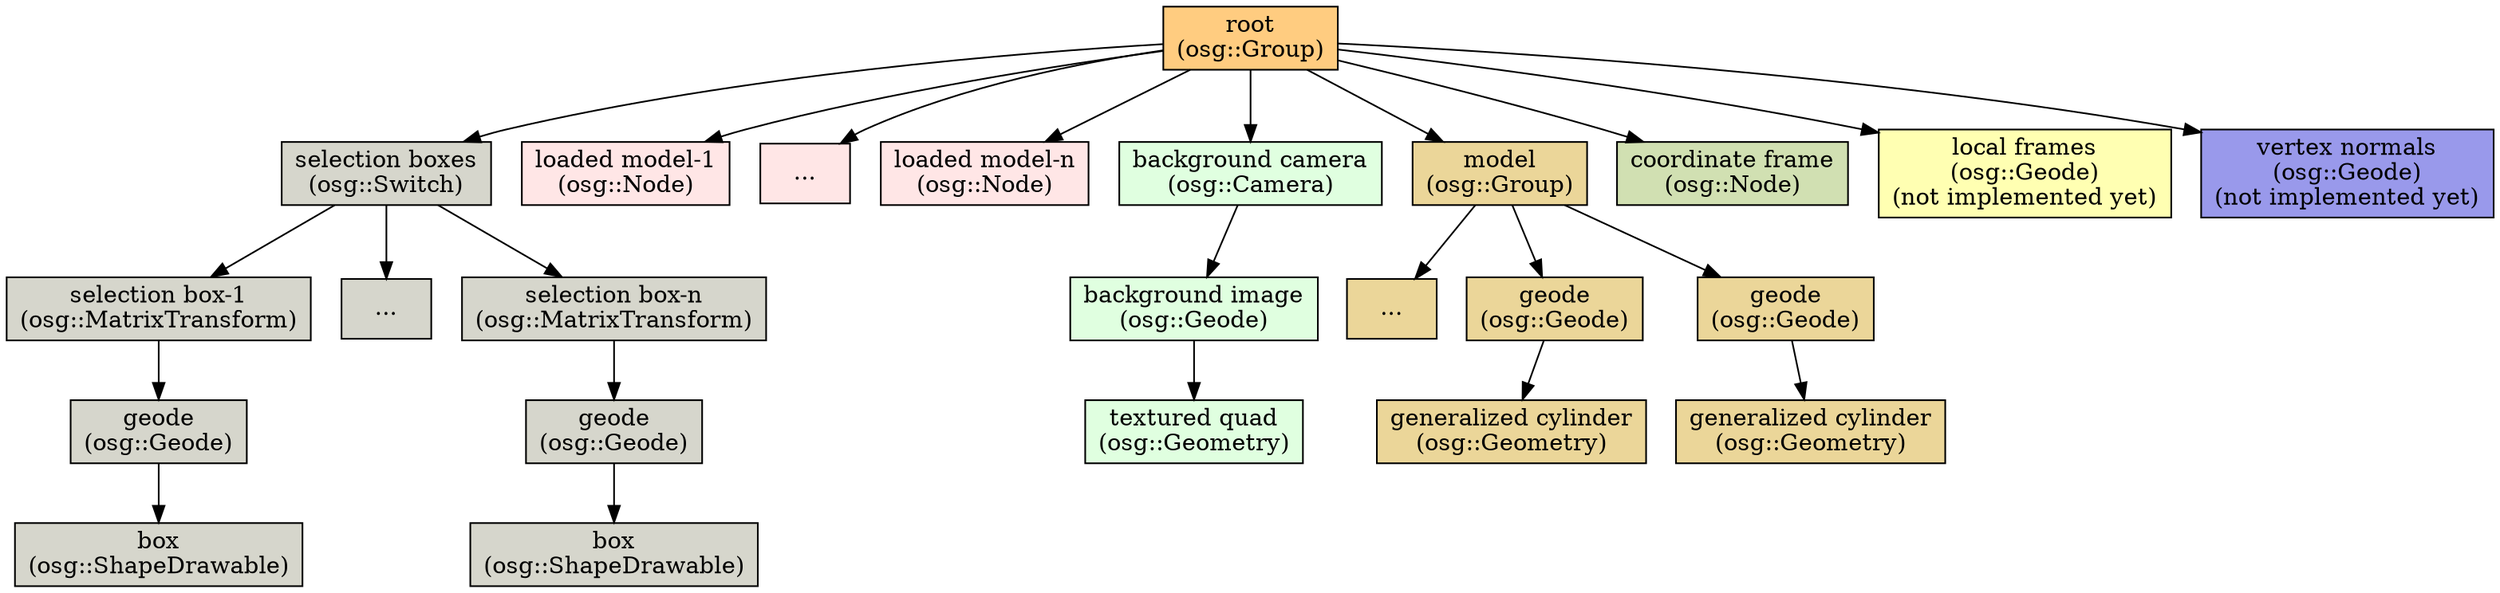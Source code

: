 digraph G 
{
	1 [label = "root\n(osg::Group)", shape = rectangle, style = filled, fillcolor = "#FFCC80"]
	2 [label = "selection boxes\n(osg::Switch)", shape = rectangle, style = filled, fillcolor = "#D6D6CC"]
	3 [label = "loaded model-1\n(osg::Node)", shape = rectangle, style = filled, fillcolor = "#FFE6E6"]
	3.1 [label = "...", shape = rectangle, style = filled, fillcolor = "#FFE6E6"]
	3.2 [label = "loaded model-n\n(osg::Node)", shape = rectangle, style = filled, fillcolor = "#FFE6E6"]
	4 [label = "background camera\n(osg::Camera)", shape = rectangle, style = filled, fillcolor = "#E0FFE0"]
	5 [label = "model\n(osg::Group)", shape = rectangle, style = filled, fillcolor = "#EBD699"]
	6 [label = "coordinate frame\n(osg::Node)", shape = rectangle, style = filled, fillcolor = "#D1E0B2"]
	7 [label = "local frames\n(osg::Geode)\n(not implemented yet)", shape = rectangle, style = filled, fillcolor = "#FFFFB2"]
	8 [label = "vertex normals\n(osg::Geode)\n(not implemented yet)", shape = rectangle, style = filled, fillcolor = "#9999EB"]

	9  [label = "selection box-1\n(osg::MatrixTransform)", shape = rectangle, style = filled, fillcolor = "#D6D6CC"]
	10 [label = "...", shape = rectangle, style = filled, fillcolor = "#D6D6CC"]
	11 [label = "selection box-n\n(osg::MatrixTransform)", shape = rectangle, style = filled, fillcolor = "#D6D6CC"]
	12 [label = "geode\n(osg::Geode)", shape = rectangle, style = filled, fillcolor = "#D6D6CC"]
	13 [label = "box\n(osg::ShapeDrawable)", shape = rectangle, style = filled, fillcolor = "#D6D6CC"]
	12.1 [label = "geode\n(osg::Geode)", shape = rectangle, style = filled, fillcolor = "#D6D6CC"]
	13.1 [label = "box\n(osg::ShapeDrawable)", shape = rectangle, style = filled, fillcolor = "#D6D6CC"]

	14 [label = "background image\n(osg::Geode)", shape = rectangle, style = filled, fillcolor = "#E0FFE0"]
	15 [label = "textured quad\n(osg::Geometry)", shape = rectangle, style = filled, fillcolor = "#E0FFE0"]

	// 16 [label = "component-1\n(osg::MatrixTransform)\n(inverse view matrix)", shape = rectangle, style = filled, fillcolor = "#EBD699"]
	18 [label = "...", shape = rectangle, style = filled, fillcolor = "#EBD699"]
	// 19 [label = "component-n\n(osg::MatrixTransform)\n(inverse view matrix)", shape = rectangle, style = filled, fillcolor = "#EBD699"]
	17 [label = "geode\n(osg::Geode)", shape = rectangle, style = filled, fillcolor = "#EBD699"]
	17.1 [label = "geode\n(osg::Geode)", shape = rectangle, style = filled, fillcolor = "#EBD699"]
	20 [label = "generalized cylinder\n(osg::Geometry)", shape = rectangle, style = filled, fillcolor = "#EBD699"]
	21 [label = "generalized cylinder\n(osg::Geometry)", shape = rectangle, style = filled, fillcolor = "#EBD699"]
	
	1->2;
	1->3;
	1->3.1;
	1->3.2;
	1->4;
	1->5;
	1->6;
	1->7;
	1->8;

	2->9;
	2->10;
	2->11;
	9->12;
	12->13;
	11->12.1;
	12.1->13.1;

	4->14;
	14->15;

	5->17; // 5->16;
	5->18;
	5->17.1 // 5->19;
	// 16->17;
	// 19->17.1;
	17->20;
	17.1->21;
}
